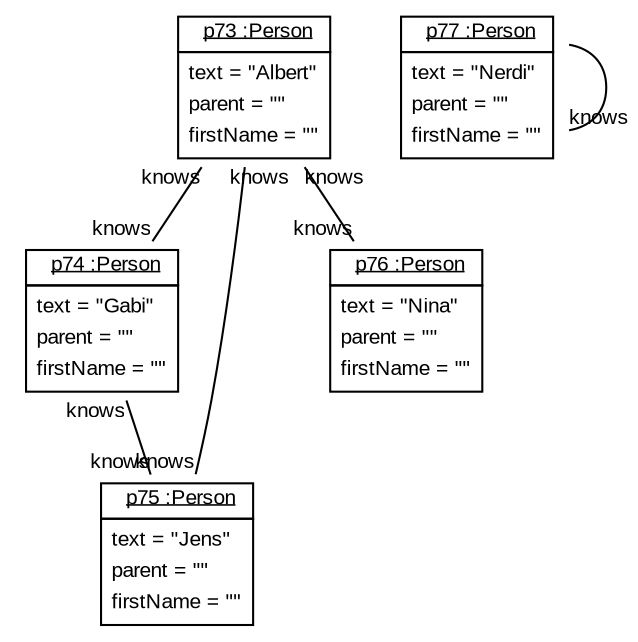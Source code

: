 graph ObjectDiagram {
   node [shape = none, fontsize = 10, fontname = "Arial"];
   edge [fontsize = 10, fontname = "Arial"];
   compound=true;

p73 [label=<<table border='0' cellborder='1' cellspacing='0'> <tr> <td href="../examples/org/sdmlib/examples/m2m/model/Person.java"> <u>p73 :Person</u></td></tr><tr><td><table border='0' cellborder='0' cellspacing='0'><tr><td align='left'>text = "Albert"</td></tr><tr><td align='left'>parent = ""</td></tr><tr><td align='left'>firstName = ""</td></tr></table></td></tr></table>>];
p74 [label=<<table border='0' cellborder='1' cellspacing='0'> <tr> <td href="../examples/org/sdmlib/examples/m2m/model/Person.java"> <u>p74 :Person</u></td></tr><tr><td><table border='0' cellborder='0' cellspacing='0'><tr><td align='left'>text = "Gabi"</td></tr><tr><td align='left'>parent = ""</td></tr><tr><td align='left'>firstName = ""</td></tr></table></td></tr></table>>];
p75 [label=<<table border='0' cellborder='1' cellspacing='0'> <tr> <td href="../examples/org/sdmlib/examples/m2m/model/Person.java"> <u>p75 :Person</u></td></tr><tr><td><table border='0' cellborder='0' cellspacing='0'><tr><td align='left'>text = "Jens"</td></tr><tr><td align='left'>parent = ""</td></tr><tr><td align='left'>firstName = ""</td></tr></table></td></tr></table>>];
p76 [label=<<table border='0' cellborder='1' cellspacing='0'> <tr> <td href="../examples/org/sdmlib/examples/m2m/model/Person.java"> <u>p76 :Person</u></td></tr><tr><td><table border='0' cellborder='0' cellspacing='0'><tr><td align='left'>text = "Nina"</td></tr><tr><td align='left'>parent = ""</td></tr><tr><td align='left'>firstName = ""</td></tr></table></td></tr></table>>];
p77 [label=<<table border='0' cellborder='1' cellspacing='0'> <tr> <td href="../examples/org/sdmlib/examples/m2m/model/Person.java"> <u>p77 :Person</u></td></tr><tr><td><table border='0' cellborder='0' cellspacing='0'><tr><td align='left'>text = "Nerdi"</td></tr><tr><td align='left'>parent = ""</td></tr><tr><td align='left'>firstName = ""</td></tr></table></td></tr></table>>];

p73 -- p74 [headlabel = "knows" taillabel = "knows"];
p73 -- p75 [headlabel = "knows" taillabel = "knows"];
p73 -- p76 [headlabel = "knows" taillabel = "knows"];
p74 -- p75 [headlabel = "knows" taillabel = "knows"];
p77 -- p77 [headlabel = "knows" taillabel = ""];
}
